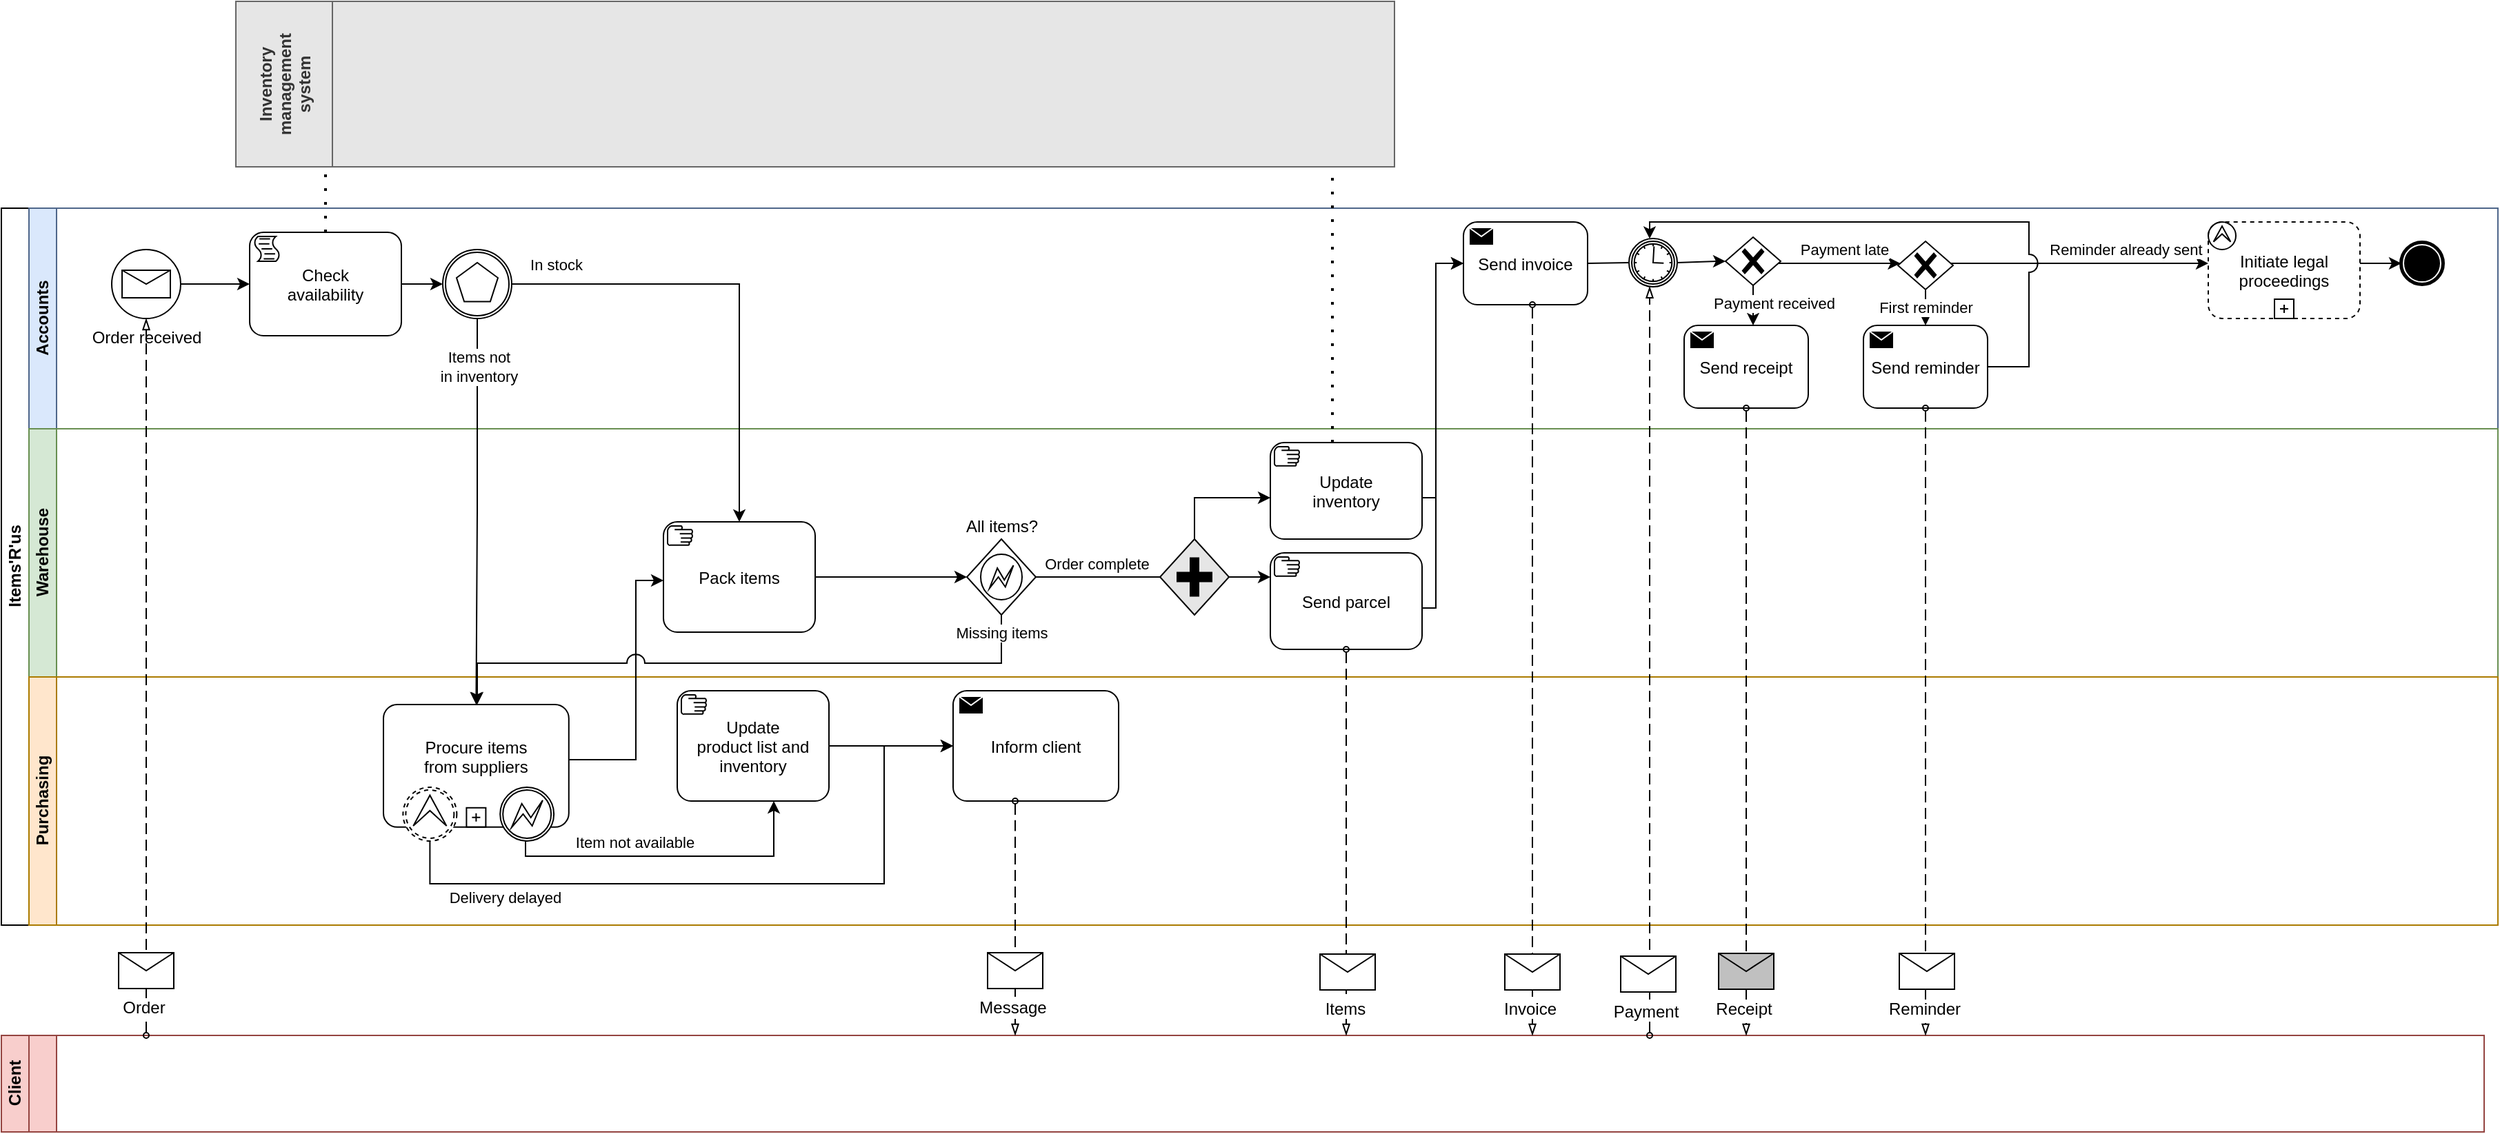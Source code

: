 <mxfile version="26.0.11" pages="3">
  <diagram id="C22Zyo9x9_IkmYV2H3KQ" name="Process order">
    <mxGraphModel dx="1484" dy="813" grid="1" gridSize="10" guides="1" tooltips="1" connect="1" arrows="1" fold="1" page="0" pageScale="1" pageWidth="827" pageHeight="1169" math="0" shadow="0">
      <root>
        <mxCell id="0" />
        <mxCell id="1" parent="0" />
        <mxCell id="gj7Lqz_uDxO7MRF6QAoS-5" value="Items&#39;R&#39;us" style="swimlane;html=1;childLayout=stackLayout;resizeParent=1;resizeParentMax=0;horizontal=0;startSize=20;horizontalStack=0;" parent="1" vertex="1">
          <mxGeometry x="-370" y="250" width="1810" height="520" as="geometry" />
        </mxCell>
        <mxCell id="gj7Lqz_uDxO7MRF6QAoS-6" value="Accounts" style="swimlane;html=1;startSize=20;horizontal=0;fillColor=#dae8fc;strokeColor=#4E668A;" parent="gj7Lqz_uDxO7MRF6QAoS-5" vertex="1">
          <mxGeometry x="20" width="1790" height="160" as="geometry" />
        </mxCell>
        <mxCell id="gj7Lqz_uDxO7MRF6QAoS-11" value="Order received" style="shape=mxgraph.bpmn.event;html=1;verticalLabelPosition=bottom;labelBackgroundColor=#ffffff;verticalAlign=top;align=center;perimeter=ellipsePerimeter;outlineConnect=0;aspect=fixed;outline=standard;symbol=message;" parent="gj7Lqz_uDxO7MRF6QAoS-6" vertex="1">
          <mxGeometry x="60" y="30" width="50" height="50" as="geometry" />
        </mxCell>
        <mxCell id="gj7Lqz_uDxO7MRF6QAoS-13" value="Check &#xa;availability" style="shape=mxgraph.bpmn.task;rectStyle=rounded;size=10;taskMarker=script;" parent="gj7Lqz_uDxO7MRF6QAoS-6" vertex="1">
          <mxGeometry x="160" y="17.5" width="110" height="75" as="geometry" />
        </mxCell>
        <mxCell id="gj7Lqz_uDxO7MRF6QAoS-14" value="" style="edgeStyle=orthogonalEdgeStyle;rounded=0;orthogonalLoop=1;jettySize=auto;html=1;" parent="gj7Lqz_uDxO7MRF6QAoS-6" source="gj7Lqz_uDxO7MRF6QAoS-11" target="gj7Lqz_uDxO7MRF6QAoS-13" edge="1">
          <mxGeometry relative="1" as="geometry" />
        </mxCell>
        <mxCell id="gj7Lqz_uDxO7MRF6QAoS-15" value="" style="shape=mxgraph.bpmn.event;html=1;verticalLabelPosition=bottom;labelBackgroundColor=#ffffff;verticalAlign=top;align=center;perimeter=ellipsePerimeter;outlineConnect=0;aspect=fixed;outline=boundInt;symbol=multiple;fontFamily=Helvetica;fontSize=12;fontColor=#000000;strokeColor=#000000;fillColor=#ffffff;" parent="gj7Lqz_uDxO7MRF6QAoS-6" vertex="1">
          <mxGeometry x="300" y="30" width="50" height="50" as="geometry" />
        </mxCell>
        <mxCell id="gj7Lqz_uDxO7MRF6QAoS-16" value="" style="edgeStyle=orthogonalEdgeStyle;rounded=0;orthogonalLoop=1;jettySize=auto;html=1;" parent="gj7Lqz_uDxO7MRF6QAoS-6" source="gj7Lqz_uDxO7MRF6QAoS-13" target="gj7Lqz_uDxO7MRF6QAoS-15" edge="1">
          <mxGeometry relative="1" as="geometry" />
        </mxCell>
        <mxCell id="G3vWXNh6A1pPj3LREwGl-1" value="Send invoice" style="shape=mxgraph.bpmn.task;rectStyle=rounded;size=10;taskMarker=send;labelBackgroundColor=#ffffff;" parent="gj7Lqz_uDxO7MRF6QAoS-6" vertex="1">
          <mxGeometry x="1040" y="10" width="90" height="60" as="geometry" />
        </mxCell>
        <mxCell id="DeSNE2LEJQVDBhBTEOND-9" value="" style="edgeStyle=orthogonalEdgeStyle;rounded=0;jumpStyle=arc;jumpSize=13;orthogonalLoop=1;jettySize=auto;html=1;startArrow=none;startFill=0;endArrow=classic;endFill=1;strokeColor=#000000;strokeWidth=1;" parent="gj7Lqz_uDxO7MRF6QAoS-6" source="DeSNE2LEJQVDBhBTEOND-26" target="DeSNE2LEJQVDBhBTEOND-10" edge="1">
          <mxGeometry relative="1" as="geometry">
            <mxPoint x="1170" y="50" as="targetPoint" />
          </mxGeometry>
        </mxCell>
        <mxCell id="DeSNE2LEJQVDBhBTEOND-10" value="" style="shape=mxgraph.bpmn.gateway2;html=1;verticalLabelPosition=bottom;labelBackgroundColor=#ffffff;verticalAlign=top;align=center;perimeter=rhombusPerimeter;outlineConnect=0;outline=none;symbol=none;gwType=exclusive;fontFamily=Helvetica;fontSize=12;fontColor=#000000;strokeColor=#000000;fillColor=#FFFFFF;" parent="gj7Lqz_uDxO7MRF6QAoS-6" vertex="1">
          <mxGeometry x="1230" y="21" width="40" height="35" as="geometry" />
        </mxCell>
        <mxCell id="DeSNE2LEJQVDBhBTEOND-13" value="Send receipt" style="shape=mxgraph.bpmn.task;rectStyle=rounded;size=10;taskMarker=send;labelBackgroundColor=none;fillColor=#FFFFFF;" parent="gj7Lqz_uDxO7MRF6QAoS-6" vertex="1">
          <mxGeometry x="1200" y="85" width="90" height="60" as="geometry" />
        </mxCell>
        <mxCell id="DeSNE2LEJQVDBhBTEOND-14" value="" style="edgeStyle=orthogonalEdgeStyle;rounded=0;jumpStyle=arc;jumpSize=13;orthogonalLoop=1;jettySize=auto;html=1;startArrow=none;startFill=0;endArrow=classic;endFill=1;strokeColor=#000000;strokeWidth=1;" parent="gj7Lqz_uDxO7MRF6QAoS-6" source="DeSNE2LEJQVDBhBTEOND-10" target="DeSNE2LEJQVDBhBTEOND-13" edge="1">
          <mxGeometry relative="1" as="geometry">
            <Array as="points">
              <mxPoint x="1245" y="105" />
            </Array>
          </mxGeometry>
        </mxCell>
        <mxCell id="DeSNE2LEJQVDBhBTEOND-18" value="Payment received" style="edgeLabel;html=1;align=center;verticalAlign=middle;resizable=0;points=[];" parent="DeSNE2LEJQVDBhBTEOND-14" vertex="1" connectable="0">
          <mxGeometry x="-0.674" relative="1" as="geometry">
            <mxPoint x="15" y="8" as="offset" />
          </mxGeometry>
        </mxCell>
        <mxCell id="DeSNE2LEJQVDBhBTEOND-16" value="" style="edgeStyle=orthogonalEdgeStyle;rounded=0;jumpStyle=arc;jumpSize=13;orthogonalLoop=1;jettySize=auto;html=1;startArrow=none;startFill=0;endArrow=classic;endFill=1;strokeColor=#000000;strokeWidth=1;" parent="gj7Lqz_uDxO7MRF6QAoS-6" source="DeSNE2LEJQVDBhBTEOND-10" target="DeSNE2LEJQVDBhBTEOND-29" edge="1">
          <mxGeometry relative="1" as="geometry">
            <mxPoint x="1450" y="50" as="targetPoint" />
            <Array as="points">
              <mxPoint x="1320" y="40" />
              <mxPoint x="1320" y="40" />
            </Array>
          </mxGeometry>
        </mxCell>
        <mxCell id="DeSNE2LEJQVDBhBTEOND-19" value="Payment late" style="edgeLabel;html=1;align=center;verticalAlign=middle;resizable=0;points=[];" parent="DeSNE2LEJQVDBhBTEOND-16" vertex="1" connectable="0">
          <mxGeometry x="-0.536" y="-2" relative="1" as="geometry">
            <mxPoint x="27" y="-12" as="offset" />
          </mxGeometry>
        </mxCell>
        <mxCell id="DeSNE2LEJQVDBhBTEOND-26" value="" style="shape=mxgraph.bpmn.event;html=1;verticalLabelPosition=bottom;labelBackgroundColor=#ffffff;verticalAlign=top;align=center;perimeter=ellipsePerimeter;outlineConnect=0;aspect=fixed;outline=boundInt;symbol=timer;fillColor=#FFFFFF;" parent="gj7Lqz_uDxO7MRF6QAoS-6" vertex="1">
          <mxGeometry x="1160" y="22" width="35" height="35" as="geometry" />
        </mxCell>
        <mxCell id="DeSNE2LEJQVDBhBTEOND-27" value="" style="edgeStyle=orthogonalEdgeStyle;rounded=0;jumpStyle=arc;jumpSize=13;orthogonalLoop=1;jettySize=auto;html=1;startArrow=none;startFill=0;endArrow=none;endFill=1;strokeColor=#000000;strokeWidth=1;" parent="gj7Lqz_uDxO7MRF6QAoS-6" source="G3vWXNh6A1pPj3LREwGl-1" target="DeSNE2LEJQVDBhBTEOND-26" edge="1">
          <mxGeometry relative="1" as="geometry">
            <mxPoint x="780" y="300" as="sourcePoint" />
            <mxPoint x="880" y="300" as="targetPoint" />
          </mxGeometry>
        </mxCell>
        <mxCell id="DeSNE2LEJQVDBhBTEOND-35" value="First reminder" style="edgeStyle=orthogonalEdgeStyle;rounded=0;jumpStyle=arc;jumpSize=13;orthogonalLoop=1;jettySize=auto;html=1;startArrow=none;startFill=0;endArrow=classic;endFill=1;strokeColor=#000000;strokeWidth=1;" parent="gj7Lqz_uDxO7MRF6QAoS-6" source="DeSNE2LEJQVDBhBTEOND-29" target="DeSNE2LEJQVDBhBTEOND-34" edge="1">
          <mxGeometry relative="1" as="geometry" />
        </mxCell>
        <mxCell id="DeSNE2LEJQVDBhBTEOND-38" style="edgeStyle=orthogonalEdgeStyle;rounded=0;jumpStyle=arc;jumpSize=13;orthogonalLoop=1;jettySize=auto;html=1;startArrow=none;startFill=0;endArrow=classic;endFill=1;strokeColor=#000000;strokeWidth=1;" parent="gj7Lqz_uDxO7MRF6QAoS-6" source="DeSNE2LEJQVDBhBTEOND-29" target="DeSNE2LEJQVDBhBTEOND-37" edge="1">
          <mxGeometry relative="1" as="geometry">
            <Array as="points">
              <mxPoint x="1430" y="40" />
              <mxPoint x="1430" y="40" />
            </Array>
          </mxGeometry>
        </mxCell>
        <mxCell id="EmSBrX0S-aGNU-jhx5ky-1" value="Reminder already sent" style="edgeLabel;html=1;align=center;verticalAlign=middle;resizable=0;points=[];" parent="DeSNE2LEJQVDBhBTEOND-38" vertex="1" connectable="0">
          <mxGeometry x="-0.625" y="1" relative="1" as="geometry">
            <mxPoint x="91" y="-9" as="offset" />
          </mxGeometry>
        </mxCell>
        <mxCell id="DeSNE2LEJQVDBhBTEOND-29" value="" style="shape=mxgraph.bpmn.gateway2;html=1;verticalLabelPosition=bottom;labelBackgroundColor=#ffffff;verticalAlign=top;align=center;perimeter=rhombusPerimeter;outlineConnect=0;outline=none;symbol=none;gwType=exclusive;fillColor=#FFFFFF;" parent="gj7Lqz_uDxO7MRF6QAoS-6" vertex="1">
          <mxGeometry x="1355" y="24" width="40" height="35" as="geometry" />
        </mxCell>
        <mxCell id="DeSNE2LEJQVDBhBTEOND-36" style="edgeStyle=orthogonalEdgeStyle;rounded=0;jumpStyle=arc;jumpSize=13;orthogonalLoop=1;jettySize=auto;html=1;startArrow=none;startFill=0;endArrow=classic;endFill=1;strokeColor=#000000;strokeWidth=1;" parent="gj7Lqz_uDxO7MRF6QAoS-6" source="DeSNE2LEJQVDBhBTEOND-34" target="DeSNE2LEJQVDBhBTEOND-26" edge="1">
          <mxGeometry relative="1" as="geometry">
            <Array as="points">
              <mxPoint x="1450" y="115" />
              <mxPoint x="1450" y="10" />
              <mxPoint x="1175" y="10" />
            </Array>
          </mxGeometry>
        </mxCell>
        <mxCell id="DeSNE2LEJQVDBhBTEOND-34" value="Send reminder" style="shape=mxgraph.bpmn.task;rectStyle=rounded;size=10;taskMarker=send;labelBackgroundColor=none;fillColor=#FFFFFF;" parent="gj7Lqz_uDxO7MRF6QAoS-6" vertex="1">
          <mxGeometry x="1330" y="85" width="90" height="60" as="geometry" />
        </mxCell>
        <mxCell id="DeSNE2LEJQVDBhBTEOND-37" value="Initiate legal &#xa;proceedings" style="shape=mxgraph.bpmn.task;rectStyle=rounded;size=10;taskMarker=abstract;bpmnShapeType=subprocess;isLoopSub=1;outline=eventInt;symbol=escalation;labelBackgroundColor=none;fillColor=#FFFFFF;" parent="gj7Lqz_uDxO7MRF6QAoS-6" vertex="1">
          <mxGeometry x="1580" y="10" width="110" height="70" as="geometry" />
        </mxCell>
        <mxCell id="DeSNE2LEJQVDBhBTEOND-39" value="" style="shape=mxgraph.bpmn.event;html=1;verticalLabelPosition=bottom;labelBackgroundColor=#ffffff;verticalAlign=top;align=center;perimeter=ellipsePerimeter;outlineConnect=0;aspect=fixed;outline=end;symbol=terminate;fillColor=#FFFFFF;" parent="gj7Lqz_uDxO7MRF6QAoS-6" vertex="1">
          <mxGeometry x="1720" y="25" width="30" height="30" as="geometry" />
        </mxCell>
        <mxCell id="DeSNE2LEJQVDBhBTEOND-40" value="" style="edgeStyle=orthogonalEdgeStyle;rounded=0;jumpStyle=arc;jumpSize=13;orthogonalLoop=1;jettySize=auto;html=1;startArrow=none;startFill=0;endArrow=classic;endFill=1;strokeColor=#000000;strokeWidth=1;" parent="gj7Lqz_uDxO7MRF6QAoS-6" source="DeSNE2LEJQVDBhBTEOND-37" target="DeSNE2LEJQVDBhBTEOND-39" edge="1">
          <mxGeometry relative="1" as="geometry">
            <Array as="points">
              <mxPoint x="1700" y="40" />
              <mxPoint x="1700" y="40" />
            </Array>
          </mxGeometry>
        </mxCell>
        <mxCell id="gj7Lqz_uDxO7MRF6QAoS-7" value="Warehouse" style="swimlane;html=1;startSize=20;horizontal=0;fillColor=#d5e8d4;strokeColor=#688F51;" parent="gj7Lqz_uDxO7MRF6QAoS-5" vertex="1">
          <mxGeometry x="20" y="160" width="1790" height="180" as="geometry" />
        </mxCell>
        <mxCell id="gj7Lqz_uDxO7MRF6QAoS-17" value="Pack items" style="shape=mxgraph.bpmn.task;rectStyle=rounded;size=10;taskMarker=manual;" parent="gj7Lqz_uDxO7MRF6QAoS-7" vertex="1">
          <mxGeometry x="460" y="67.5" width="110" height="80" as="geometry" />
        </mxCell>
        <mxCell id="gj7Lqz_uDxO7MRF6QAoS-19" value="All items?" style="shape=mxgraph.bpmn.gateway2;html=1;verticalLabelPosition=top;labelBackgroundColor=#ffffff;verticalAlign=bottom;align=center;perimeter=rhombusPerimeter;outlineConnect=0;outline=eventInt;symbol=error;labelPosition=center;" parent="gj7Lqz_uDxO7MRF6QAoS-7" vertex="1">
          <mxGeometry x="680" y="80" width="50" height="55" as="geometry" />
        </mxCell>
        <mxCell id="gj7Lqz_uDxO7MRF6QAoS-20" value="" style="edgeStyle=orthogonalEdgeStyle;rounded=0;orthogonalLoop=1;jettySize=auto;html=1;" parent="gj7Lqz_uDxO7MRF6QAoS-7" source="gj7Lqz_uDxO7MRF6QAoS-17" target="gj7Lqz_uDxO7MRF6QAoS-19" edge="1">
          <mxGeometry relative="1" as="geometry" />
        </mxCell>
        <mxCell id="gj7Lqz_uDxO7MRF6QAoS-21" value="Send parcel" style="shape=mxgraph.bpmn.task;rectStyle=rounded;size=10;taskMarker=manual;" parent="gj7Lqz_uDxO7MRF6QAoS-7" vertex="1">
          <mxGeometry x="900" y="90" width="110" height="70" as="geometry" />
        </mxCell>
        <mxCell id="gj7Lqz_uDxO7MRF6QAoS-22" value="" style="edgeStyle=orthogonalEdgeStyle;rounded=0;orthogonalLoop=1;jettySize=auto;html=1;startArrow=none;" parent="gj7Lqz_uDxO7MRF6QAoS-7" source="G3vWXNh6A1pPj3LREwGl-22" target="gj7Lqz_uDxO7MRF6QAoS-21" edge="1">
          <mxGeometry relative="1" as="geometry">
            <Array as="points">
              <mxPoint x="845" y="130" />
            </Array>
          </mxGeometry>
        </mxCell>
        <mxCell id="Llef_BaN1A0aLWC5Fdf0-8" value="Update &#xa;inventory" style="shape=mxgraph.bpmn.task;rectStyle=rounded;size=10;taskMarker=manual;labelBackgroundColor=#ffffff;" parent="gj7Lqz_uDxO7MRF6QAoS-7" vertex="1">
          <mxGeometry x="900" y="10" width="110" height="70" as="geometry" />
        </mxCell>
        <mxCell id="G3vWXNh6A1pPj3LREwGl-26" style="edgeStyle=orthogonalEdgeStyle;rounded=0;orthogonalLoop=1;jettySize=auto;html=1;startArrow=none;startFill=0;endArrow=classic;endFill=1;strokeColor=#000000;strokeWidth=1;" parent="gj7Lqz_uDxO7MRF6QAoS-7" source="G3vWXNh6A1pPj3LREwGl-22" target="Llef_BaN1A0aLWC5Fdf0-8" edge="1">
          <mxGeometry relative="1" as="geometry">
            <Array as="points">
              <mxPoint x="845" y="50" />
            </Array>
          </mxGeometry>
        </mxCell>
        <mxCell id="G3vWXNh6A1pPj3LREwGl-22" value="" style="shape=mxgraph.bpmn.gateway2;html=1;verticalLabelPosition=bottom;labelBackgroundColor=#ffffff;verticalAlign=top;align=center;perimeter=rhombusPerimeter;outlineConnect=0;outline=none;symbol=none;gwType=parallel;fillColor=#E6E6E6;" parent="gj7Lqz_uDxO7MRF6QAoS-7" vertex="1">
          <mxGeometry x="820" y="80" width="50" height="55" as="geometry" />
        </mxCell>
        <mxCell id="G3vWXNh6A1pPj3LREwGl-23" value="" style="edgeStyle=orthogonalEdgeStyle;rounded=0;orthogonalLoop=1;jettySize=auto;html=1;endArrow=none;" parent="gj7Lqz_uDxO7MRF6QAoS-7" source="gj7Lqz_uDxO7MRF6QAoS-19" target="G3vWXNh6A1pPj3LREwGl-22" edge="1">
          <mxGeometry relative="1" as="geometry">
            <mxPoint x="400" y="430" as="sourcePoint" />
            <mxPoint x="570" y="430" as="targetPoint" />
          </mxGeometry>
        </mxCell>
        <mxCell id="G3vWXNh6A1pPj3LREwGl-24" value="Order complete" style="edgeLabel;html=1;align=center;verticalAlign=middle;resizable=0;points=[];" parent="G3vWXNh6A1pPj3LREwGl-23" vertex="1" connectable="0">
          <mxGeometry x="-0.36" y="-2" relative="1" as="geometry">
            <mxPoint x="15" y="-12" as="offset" />
          </mxGeometry>
        </mxCell>
        <mxCell id="gj7Lqz_uDxO7MRF6QAoS-8" value="Purchasing" style="swimlane;html=1;startSize=20;horizontal=0;fillColor=#ffe6cc;strokeColor=#AB7B00;" parent="gj7Lqz_uDxO7MRF6QAoS-5" vertex="1">
          <mxGeometry x="20" y="340" width="1790" height="180" as="geometry" />
        </mxCell>
        <UserObject label="" link="data:page/id,HCq9DOm8jIu3lRLJQ98l" id="gj7Lqz_uDxO7MRF6QAoS-30">
          <mxCell style="group" parent="gj7Lqz_uDxO7MRF6QAoS-8" vertex="1" connectable="0">
            <mxGeometry x="257" y="20" width="140" height="100" as="geometry" />
          </mxCell>
        </UserObject>
        <mxCell id="gj7Lqz_uDxO7MRF6QAoS-27" value="Procure items&#xa;from suppliers&#xa;" style="shape=mxgraph.bpmn.task;rectStyle=rounded;size=10;taskMarker=abstract;isLoopSub=1;" parent="gj7Lqz_uDxO7MRF6QAoS-30" vertex="1">
          <mxGeometry width="134.4" height="88.889" as="geometry" />
        </mxCell>
        <mxCell id="gj7Lqz_uDxO7MRF6QAoS-29" value="" style="shape=mxgraph.bpmn.event;html=1;verticalLabelPosition=bottom;labelBackgroundColor=#ffffff;verticalAlign=top;align=center;perimeter=ellipsePerimeter;outlineConnect=0;aspect=fixed;outline=boundInt;symbol=error;" parent="gj7Lqz_uDxO7MRF6QAoS-30" vertex="1">
          <mxGeometry x="84.6" y="60" width="38.97" height="38.97" as="geometry" />
        </mxCell>
        <mxCell id="gj7Lqz_uDxO7MRF6QAoS-28" value="" style="shape=mxgraph.bpmn.event;html=1;verticalLabelPosition=bottom;labelBackgroundColor=#ffffff;verticalAlign=top;align=center;perimeter=ellipsePerimeter;outlineConnect=0;aspect=fixed;outline=boundNonint;symbol=escalation;" parent="gj7Lqz_uDxO7MRF6QAoS-30" vertex="1">
          <mxGeometry x="14.2" y="60" width="38.97" height="38.97" as="geometry" />
        </mxCell>
        <mxCell id="gj7Lqz_uDxO7MRF6QAoS-31" value="Inform client" style="shape=mxgraph.bpmn.task;rectStyle=rounded;size=10;taskMarker=send;" parent="gj7Lqz_uDxO7MRF6QAoS-8" vertex="1">
          <mxGeometry x="670" y="10" width="120" height="80" as="geometry" />
        </mxCell>
        <mxCell id="gj7Lqz_uDxO7MRF6QAoS-32" style="edgeStyle=orthogonalEdgeStyle;rounded=0;orthogonalLoop=1;jettySize=auto;html=1;" parent="gj7Lqz_uDxO7MRF6QAoS-8" source="gj7Lqz_uDxO7MRF6QAoS-28" target="gj7Lqz_uDxO7MRF6QAoS-31" edge="1">
          <mxGeometry relative="1" as="geometry">
            <Array as="points">
              <mxPoint x="290" y="150" />
              <mxPoint x="620" y="150" />
              <mxPoint x="620" y="50" />
            </Array>
          </mxGeometry>
        </mxCell>
        <mxCell id="gj7Lqz_uDxO7MRF6QAoS-33" value="Delivery delayed" style="edgeLabel;html=1;align=center;verticalAlign=middle;resizable=0;points=[];" parent="gj7Lqz_uDxO7MRF6QAoS-32" vertex="1" connectable="0">
          <mxGeometry x="-0.526" relative="1" as="geometry">
            <mxPoint x="-36" y="10" as="offset" />
          </mxGeometry>
        </mxCell>
        <mxCell id="gj7Lqz_uDxO7MRF6QAoS-37" style="edgeStyle=orthogonalEdgeStyle;rounded=0;orthogonalLoop=1;jettySize=auto;html=1;" parent="gj7Lqz_uDxO7MRF6QAoS-8" source="gj7Lqz_uDxO7MRF6QAoS-35" target="gj7Lqz_uDxO7MRF6QAoS-31" edge="1">
          <mxGeometry relative="1" as="geometry" />
        </mxCell>
        <mxCell id="gj7Lqz_uDxO7MRF6QAoS-35" value="Update &#xa;product list and&#xa; inventory" style="shape=mxgraph.bpmn.task;rectStyle=rounded;size=10;taskMarker=manual;" parent="gj7Lqz_uDxO7MRF6QAoS-8" vertex="1">
          <mxGeometry x="470" y="10" width="110" height="80" as="geometry" />
        </mxCell>
        <mxCell id="gj7Lqz_uDxO7MRF6QAoS-36" value="" style="edgeStyle=orthogonalEdgeStyle;rounded=0;orthogonalLoop=1;jettySize=auto;html=1;" parent="gj7Lqz_uDxO7MRF6QAoS-8" source="gj7Lqz_uDxO7MRF6QAoS-29" target="gj7Lqz_uDxO7MRF6QAoS-35" edge="1">
          <mxGeometry relative="1" as="geometry">
            <Array as="points">
              <mxPoint x="360" y="130" />
              <mxPoint x="540" y="130" />
            </Array>
          </mxGeometry>
        </mxCell>
        <mxCell id="gj7Lqz_uDxO7MRF6QAoS-38" value="Item not available" style="edgeLabel;html=1;align=center;verticalAlign=middle;resizable=0;points=[];" parent="gj7Lqz_uDxO7MRF6QAoS-36" vertex="1" connectable="0">
          <mxGeometry x="-0.637" relative="1" as="geometry">
            <mxPoint x="48" y="-10" as="offset" />
          </mxGeometry>
        </mxCell>
        <mxCell id="gj7Lqz_uDxO7MRF6QAoS-18" value="" style="edgeStyle=orthogonalEdgeStyle;rounded=0;orthogonalLoop=1;jettySize=auto;html=1;" parent="gj7Lqz_uDxO7MRF6QAoS-5" source="gj7Lqz_uDxO7MRF6QAoS-15" target="gj7Lqz_uDxO7MRF6QAoS-17" edge="1">
          <mxGeometry relative="1" as="geometry" />
        </mxCell>
        <mxCell id="gj7Lqz_uDxO7MRF6QAoS-24" value="In stock" style="edgeLabel;html=1;align=center;verticalAlign=middle;resizable=0;points=[];" parent="gj7Lqz_uDxO7MRF6QAoS-18" vertex="1" connectable="0">
          <mxGeometry x="-0.139" y="1" relative="1" as="geometry">
            <mxPoint x="-114" y="-13" as="offset" />
          </mxGeometry>
        </mxCell>
        <mxCell id="gj7Lqz_uDxO7MRF6QAoS-26" style="edgeStyle=orthogonalEdgeStyle;rounded=0;orthogonalLoop=1;jettySize=auto;html=1;" parent="gj7Lqz_uDxO7MRF6QAoS-5" source="gj7Lqz_uDxO7MRF6QAoS-15" target="gj7Lqz_uDxO7MRF6QAoS-27" edge="1">
          <mxGeometry relative="1" as="geometry">
            <mxPoint x="360" y="280" as="targetPoint" />
          </mxGeometry>
        </mxCell>
        <mxCell id="DeSNE2LEJQVDBhBTEOND-1" value="Items not &lt;br&gt;in inventory" style="edgeLabel;html=1;align=center;verticalAlign=middle;resizable=0;points=[];" parent="gj7Lqz_uDxO7MRF6QAoS-26" vertex="1" connectable="0">
          <mxGeometry x="-0.752" y="1" relative="1" as="geometry">
            <mxPoint as="offset" />
          </mxGeometry>
        </mxCell>
        <mxCell id="gj7Lqz_uDxO7MRF6QAoS-34" style="edgeStyle=orthogonalEdgeStyle;rounded=0;orthogonalLoop=1;jettySize=auto;html=1;" parent="gj7Lqz_uDxO7MRF6QAoS-5" source="gj7Lqz_uDxO7MRF6QAoS-27" target="gj7Lqz_uDxO7MRF6QAoS-17" edge="1">
          <mxGeometry relative="1" as="geometry">
            <Array as="points">
              <mxPoint x="460" y="400" />
              <mxPoint x="460" y="270" />
            </Array>
          </mxGeometry>
        </mxCell>
        <mxCell id="Llef_BaN1A0aLWC5Fdf0-6" style="edgeStyle=orthogonalEdgeStyle;rounded=0;orthogonalLoop=1;jettySize=auto;html=1;jumpStyle=arc;jumpSize=13;" parent="gj7Lqz_uDxO7MRF6QAoS-5" source="gj7Lqz_uDxO7MRF6QAoS-19" target="gj7Lqz_uDxO7MRF6QAoS-27" edge="1">
          <mxGeometry relative="1" as="geometry">
            <Array as="points">
              <mxPoint x="725" y="330" />
              <mxPoint x="345" y="330" />
            </Array>
          </mxGeometry>
        </mxCell>
        <mxCell id="Llef_BaN1A0aLWC5Fdf0-7" value="Missing items" style="edgeLabel;html=1;align=center;verticalAlign=middle;resizable=0;points=[];" parent="Llef_BaN1A0aLWC5Fdf0-6" vertex="1" connectable="0">
          <mxGeometry x="-0.939" relative="1" as="geometry">
            <mxPoint y="-1" as="offset" />
          </mxGeometry>
        </mxCell>
        <mxCell id="G3vWXNh6A1pPj3LREwGl-27" style="edgeStyle=orthogonalEdgeStyle;rounded=0;orthogonalLoop=1;jettySize=auto;html=1;startArrow=none;startFill=0;endArrow=classic;endFill=1;strokeColor=#000000;strokeWidth=1;" parent="gj7Lqz_uDxO7MRF6QAoS-5" source="gj7Lqz_uDxO7MRF6QAoS-21" target="G3vWXNh6A1pPj3LREwGl-1" edge="1">
          <mxGeometry relative="1" as="geometry">
            <Array as="points">
              <mxPoint x="1040" y="290" />
              <mxPoint x="1040" y="40" />
            </Array>
          </mxGeometry>
        </mxCell>
        <mxCell id="DeSNE2LEJQVDBhBTEOND-7" style="edgeStyle=orthogonalEdgeStyle;rounded=0;orthogonalLoop=1;jettySize=auto;html=1;startArrow=none;startFill=0;endArrow=classic;endFill=1;strokeColor=#000000;strokeWidth=1;" parent="gj7Lqz_uDxO7MRF6QAoS-5" source="Llef_BaN1A0aLWC5Fdf0-8" target="G3vWXNh6A1pPj3LREwGl-1" edge="1">
          <mxGeometry relative="1" as="geometry">
            <Array as="points">
              <mxPoint x="1040" y="210" />
              <mxPoint x="1040" y="40" />
            </Array>
          </mxGeometry>
        </mxCell>
        <mxCell id="Llef_BaN1A0aLWC5Fdf0-2" value="Client" style="swimlane;html=1;childLayout=stackLayout;resizeParent=1;resizeParentMax=0;horizontal=0;startSize=20;horizontalStack=0;labelBackgroundColor=none;fillColor=#f8cecc;strokeColor=#944440;swimlaneFillColor=none;" parent="1" vertex="1">
          <mxGeometry x="-370" y="850" width="1800" height="70" as="geometry" />
        </mxCell>
        <mxCell id="Llef_BaN1A0aLWC5Fdf0-3" value="" style="swimlane;html=1;startSize=20;horizontal=0;fillColor=#f8cecc;strokeColor=#944440;" parent="Llef_BaN1A0aLWC5Fdf0-2" vertex="1">
          <mxGeometry x="20" width="1780" height="70" as="geometry" />
        </mxCell>
        <mxCell id="G3vWXNh6A1pPj3LREwGl-5" value="" style="endArrow=blockThin;html=1;labelPosition=left;verticalLabelPosition=middle;align=right;verticalAlign=middle;dashed=1;endFill=0;startArrow=oval;startFill=0;endSize=6;startSize=4;dashPattern=8 4;rounded=1;edgeStyle=orthogonalEdgeStyle;strokeWidth=1;" parent="1" source="Llef_BaN1A0aLWC5Fdf0-2" target="gj7Lqz_uDxO7MRF6QAoS-11" edge="1">
          <mxGeometry relative="1" as="geometry">
            <mxPoint x="-265" y="690" as="sourcePoint" />
            <mxPoint x="180" y="520" as="targetPoint" />
            <Array as="points">
              <mxPoint x="-265" y="630" />
              <mxPoint x="-265" y="630" />
            </Array>
          </mxGeometry>
        </mxCell>
        <mxCell id="G3vWXNh6A1pPj3LREwGl-6" value="Order" style="shape=message;html=1;outlineConnect=0;labelPosition=center;verticalLabelPosition=bottom;align=center;verticalAlign=top;spacingRight=5;labelBackgroundColor=#ffffff;" parent="G3vWXNh6A1pPj3LREwGl-5" vertex="1">
          <mxGeometry width="40" height="26" relative="1" as="geometry">
            <mxPoint x="-20" y="200" as="offset" />
          </mxGeometry>
        </mxCell>
        <mxCell id="G3vWXNh6A1pPj3LREwGl-12" value="" style="endArrow=blockThin;html=1;labelPosition=left;verticalLabelPosition=middle;align=right;verticalAlign=middle;dashed=1;dashPattern=8 4;endFill=0;startArrow=oval;startFill=0;endSize=6;startSize=4;rounded=1;edgeStyle=orthogonalEdgeStyle;strokeWidth=1;" parent="1" source="gj7Lqz_uDxO7MRF6QAoS-21" target="Llef_BaN1A0aLWC5Fdf0-2" edge="1">
          <mxGeometry relative="1" as="geometry">
            <mxPoint x="450" y="520" as="sourcePoint" />
            <mxPoint x="515" y="690" as="targetPoint" />
            <Array as="points">
              <mxPoint x="610" y="530" />
              <mxPoint x="610" y="530" />
            </Array>
          </mxGeometry>
        </mxCell>
        <mxCell id="G3vWXNh6A1pPj3LREwGl-13" value="Items" style="shape=message;html=1;outlineConnect=0;labelPosition=center;verticalLabelPosition=bottom;align=center;verticalAlign=top;spacingRight=5;labelBackgroundColor=#ffffff;" parent="G3vWXNh6A1pPj3LREwGl-12" vertex="1">
          <mxGeometry width="40" height="26" relative="1" as="geometry">
            <mxPoint x="-19" y="81" as="offset" />
          </mxGeometry>
        </mxCell>
        <mxCell id="G3vWXNh6A1pPj3LREwGl-14" value="" style="endArrow=blockThin;html=1;labelPosition=left;verticalLabelPosition=middle;align=right;verticalAlign=middle;dashed=1;dashPattern=8 4;endFill=0;startArrow=oval;startFill=0;endSize=6;startSize=4;rounded=1;edgeStyle=orthogonalEdgeStyle;strokeWidth=1;" parent="1" source="G3vWXNh6A1pPj3LREwGl-1" target="Llef_BaN1A0aLWC5Fdf0-2" edge="1">
          <mxGeometry relative="1" as="geometry">
            <mxPoint x="790" y="328" as="sourcePoint" />
            <mxPoint x="790" y="690" as="targetPoint" />
            <Array as="points">
              <mxPoint x="740" y="580" />
              <mxPoint x="740" y="580" />
            </Array>
          </mxGeometry>
        </mxCell>
        <mxCell id="G3vWXNh6A1pPj3LREwGl-15" value="Invoice" style="shape=message;html=1;outlineConnect=0;labelPosition=center;verticalLabelPosition=bottom;align=center;verticalAlign=top;spacingRight=5;labelBackgroundColor=#ffffff;" parent="G3vWXNh6A1pPj3LREwGl-14" vertex="1">
          <mxGeometry width="40" height="26" relative="1" as="geometry">
            <mxPoint x="-20" y="206" as="offset" />
          </mxGeometry>
        </mxCell>
        <mxCell id="G3vWXNh6A1pPj3LREwGl-16" value="Inventory &#xa;management &#xa;system" style="swimlane;startSize=70;horizontal=0;labelBackgroundColor=none;strokeColor=#666666;fontColor=#333333;swimlaneFillColor=#E6E6E6;fillColor=#E6E6E6;" parent="1" vertex="1">
          <mxGeometry x="-200" y="100" width="840" height="120" as="geometry" />
        </mxCell>
        <mxCell id="G3vWXNh6A1pPj3LREwGl-19" value="" style="edgeStyle=elbowEdgeStyle;fontSize=12;html=1;endFill=0;startFill=0;endSize=6;startSize=6;dashed=1;dashPattern=1 4;endArrow=none;startArrow=none;strokeWidth=2;" parent="1" source="gj7Lqz_uDxO7MRF6QAoS-13" target="G3vWXNh6A1pPj3LREwGl-16" edge="1">
          <mxGeometry width="160" relative="1" as="geometry">
            <mxPoint x="90" y="520" as="sourcePoint" />
            <mxPoint x="250" y="520" as="targetPoint" />
          </mxGeometry>
        </mxCell>
        <mxCell id="G3vWXNh6A1pPj3LREwGl-20" value="" style="edgeStyle=elbowEdgeStyle;fontSize=12;html=1;endFill=0;startFill=0;endSize=6;startSize=6;dashed=1;dashPattern=1 4;endArrow=none;startArrow=none;strokeWidth=2;" parent="1" source="Llef_BaN1A0aLWC5Fdf0-8" target="G3vWXNh6A1pPj3LREwGl-16" edge="1">
          <mxGeometry width="160" relative="1" as="geometry">
            <mxPoint x="90" y="520" as="sourcePoint" />
            <mxPoint x="250" y="520" as="targetPoint" />
          </mxGeometry>
        </mxCell>
        <mxCell id="G3vWXNh6A1pPj3LREwGl-7" value="" style="endArrow=blockThin;html=1;labelPosition=left;verticalLabelPosition=middle;align=right;verticalAlign=middle;dashed=1;endFill=0;startArrow=oval;startFill=0;endSize=6;startSize=4;dashPattern=8 4;rounded=1;edgeStyle=orthogonalEdgeStyle;strokeWidth=1;" parent="1" source="gj7Lqz_uDxO7MRF6QAoS-31" target="Llef_BaN1A0aLWC5Fdf0-2" edge="1">
          <mxGeometry relative="1" as="geometry">
            <mxPoint x="400.0" y="630" as="sourcePoint" />
            <mxPoint x="400" y="750" as="targetPoint" />
            <Array as="points">
              <mxPoint x="365" y="700" />
              <mxPoint x="365" y="700" />
            </Array>
          </mxGeometry>
        </mxCell>
        <mxCell id="G3vWXNh6A1pPj3LREwGl-8" value="Message" style="shape=message;html=1;outlineConnect=0;labelPosition=center;verticalLabelPosition=bottom;align=center;verticalAlign=top;spacingRight=5;labelBackgroundColor=#ffffff;" parent="G3vWXNh6A1pPj3LREwGl-7" vertex="1">
          <mxGeometry width="40" height="26" relative="1" as="geometry">
            <mxPoint x="-20" y="25" as="offset" />
          </mxGeometry>
        </mxCell>
        <mxCell id="DeSNE2LEJQVDBhBTEOND-11" value="" style="endArrow=blockThin;html=1;labelPosition=left;verticalLabelPosition=middle;align=right;verticalAlign=middle;dashed=1;dashPattern=8 4;endFill=0;startArrow=oval;startFill=0;endSize=6;startSize=4;strokeColor=#000000;strokeWidth=1;edgeStyle=orthogonalEdgeStyle;" parent="1" source="Llef_BaN1A0aLWC5Fdf0-2" target="DeSNE2LEJQVDBhBTEOND-26" edge="1">
          <mxGeometry relative="1" as="geometry">
            <mxPoint x="40" y="840" as="sourcePoint" />
            <mxPoint x="690" y="520" as="targetPoint" />
            <Array as="points">
              <mxPoint x="825" y="550" />
              <mxPoint x="825" y="550" />
            </Array>
          </mxGeometry>
        </mxCell>
        <mxCell id="DeSNE2LEJQVDBhBTEOND-12" value="Payment" style="shape=message;html=1;outlineConnect=0;labelPosition=center;verticalLabelPosition=bottom;align=center;verticalAlign=top;spacingRight=5;labelBackgroundColor=#ffffff;" parent="DeSNE2LEJQVDBhBTEOND-11" vertex="1">
          <mxGeometry width="40" height="26" relative="1" as="geometry">
            <mxPoint x="-21" y="214" as="offset" />
          </mxGeometry>
        </mxCell>
        <mxCell id="DeSNE2LEJQVDBhBTEOND-20" value="" style="endArrow=blockThin;html=1;labelPosition=left;verticalLabelPosition=middle;align=right;verticalAlign=middle;dashed=1;dashPattern=8 4;endFill=0;startArrow=oval;startFill=0;endSize=6;startSize=4;strokeColor=#000000;strokeWidth=1;edgeStyle=orthogonalEdgeStyle;" parent="1" source="DeSNE2LEJQVDBhBTEOND-13" target="Llef_BaN1A0aLWC5Fdf0-2" edge="1">
          <mxGeometry relative="1" as="geometry">
            <mxPoint x="840" y="520" as="sourcePoint" />
            <mxPoint x="330" y="850" as="targetPoint" />
            <Array as="points">
              <mxPoint x="895" y="610" />
              <mxPoint x="895" y="610" />
            </Array>
          </mxGeometry>
        </mxCell>
        <mxCell id="DeSNE2LEJQVDBhBTEOND-21" value="Receipt" style="shape=message;html=1;outlineConnect=0;labelPosition=center;verticalLabelPosition=bottom;align=center;verticalAlign=top;spacingRight=5;labelBackgroundColor=#ffffff;fillColor=#C0C0C0;" parent="DeSNE2LEJQVDBhBTEOND-20" vertex="1">
          <mxGeometry width="40" height="26" relative="1" as="geometry">
            <mxPoint x="-20" y="168" as="offset" />
          </mxGeometry>
        </mxCell>
        <mxCell id="DeSNE2LEJQVDBhBTEOND-24" value="" style="endArrow=blockThin;html=1;labelPosition=left;verticalLabelPosition=middle;align=right;verticalAlign=middle;dashed=1;dashPattern=8 4;endFill=0;startArrow=oval;startFill=0;endSize=6;startSize=4;strokeColor=#000000;strokeWidth=1;edgeStyle=orthogonalEdgeStyle;" parent="1" source="DeSNE2LEJQVDBhBTEOND-34" target="Llef_BaN1A0aLWC5Fdf0-2" edge="1">
          <mxGeometry relative="1" as="geometry">
            <mxPoint x="1135" y="320" as="sourcePoint" />
            <mxPoint x="890" y="520" as="targetPoint" />
            <Array as="points">
              <mxPoint x="1025" y="400" />
              <mxPoint x="1025" y="400" />
            </Array>
          </mxGeometry>
        </mxCell>
        <mxCell id="DeSNE2LEJQVDBhBTEOND-25" value="Reminder" style="shape=message;html=1;outlineConnect=0;labelPosition=center;verticalLabelPosition=bottom;align=center;verticalAlign=top;spacingRight=5;labelBackgroundColor=#ffffff;" parent="DeSNE2LEJQVDBhBTEOND-24" vertex="1">
          <mxGeometry width="40" height="26" relative="1" as="geometry">
            <mxPoint x="-19" y="168" as="offset" />
          </mxGeometry>
        </mxCell>
      </root>
    </mxGraphModel>
  </diagram>
  <diagram id="HCq9DOm8jIu3lRLJQ98l" name="Purchase stock">
    <mxGraphModel dx="2230" dy="1533" grid="1" gridSize="10" guides="1" tooltips="1" connect="1" arrows="1" fold="1" page="0" pageScale="1" pageWidth="827" pageHeight="1169" math="0" shadow="0">
      <root>
        <mxCell id="VR5IMITfkwXBvMDUpB2b-0" />
        <mxCell id="VR5IMITfkwXBvMDUpB2b-1" parent="VR5IMITfkwXBvMDUpB2b-0" />
        <mxCell id="OpYRb17qw4wrMRBJx0gq-3" style="edgeStyle=orthogonalEdgeStyle;rounded=0;orthogonalLoop=1;jettySize=auto;html=1;" edge="1" parent="VR5IMITfkwXBvMDUpB2b-1" source="EpqYW-o16c6DaKRRVxr--0" target="EpqYW-o16c6DaKRRVxr--2">
          <mxGeometry relative="1" as="geometry">
            <Array as="points">
              <mxPoint x="-20" y="-60" />
              <mxPoint x="-20" y="-10" />
            </Array>
          </mxGeometry>
        </mxCell>
        <mxCell id="EpqYW-o16c6DaKRRVxr--0" value="&lt;div&gt;Items in stock &lt;br&gt;&lt;/div&gt;&lt;div&gt;below minimum number&lt;/div&gt;" style="shape=mxgraph.bpmn.event;html=1;verticalLabelPosition=bottom;labelBackgroundColor=#ffffff;verticalAlign=top;align=center;perimeter=ellipsePerimeter;outlineConnect=0;aspect=fixed;outline=standard;symbol=conditional;" vertex="1" parent="VR5IMITfkwXBvMDUpB2b-1">
          <mxGeometry x="-120" y="-80" width="40" height="40" as="geometry" />
        </mxCell>
        <mxCell id="OpYRb17qw4wrMRBJx0gq-2" style="edgeStyle=orthogonalEdgeStyle;rounded=0;orthogonalLoop=1;jettySize=auto;html=1;" edge="1" parent="VR5IMITfkwXBvMDUpB2b-1" source="EpqYW-o16c6DaKRRVxr--1" target="EpqYW-o16c6DaKRRVxr--2">
          <mxGeometry relative="1" as="geometry">
            <Array as="points">
              <mxPoint x="-20" y="60" />
              <mxPoint x="-20" y="20" />
            </Array>
          </mxGeometry>
        </mxCell>
        <UserObject label="" link="data:page/id,C22Zyo9x9_IkmYV2H3KQ" id="EpqYW-o16c6DaKRRVxr--1">
          <mxCell style="shape=mxgraph.bpmn.event;html=1;verticalLabelPosition=bottom;labelBackgroundColor=#ffffff;verticalAlign=top;align=center;perimeter=ellipsePerimeter;outlineConnect=0;aspect=fixed;outline=standard;symbol=general;" vertex="1" parent="VR5IMITfkwXBvMDUpB2b-1">
            <mxGeometry x="-120" y="40" width="40" height="40" as="geometry" />
          </mxCell>
        </UserObject>
        <mxCell id="EpqYW-o16c6DaKRRVxr--2" value="Check if available &#xa;from suppliers&#xa;" style="shape=mxgraph.bpmn.task;rectStyle=rounded;size=10;taskMarker=abstract;isLoopStandard=1;fontFamily=Helvetica;fontSize=12;fontColor=#000000;align=center;strokeColor=#000000;fillColor=#ffffff;" vertex="1" parent="VR5IMITfkwXBvMDUpB2b-1">
          <mxGeometry x="40" y="-40" width="120" height="80" as="geometry" />
        </mxCell>
        <mxCell id="EpqYW-o16c6DaKRRVxr--3" value="Available?" style="shape=mxgraph.bpmn.gateway2;html=1;verticalLabelPosition=bottom;labelBackgroundColor=#ffffff;verticalAlign=top;align=center;perimeter=rhombusPerimeter;outlineConnect=0;outline=none;symbol=none;gwType=exclusive;labelBorderColor=none;" vertex="1" parent="VR5IMITfkwXBvMDUpB2b-1">
          <mxGeometry x="220" y="-20" width="40" height="40" as="geometry" />
        </mxCell>
        <mxCell id="EpqYW-o16c6DaKRRVxr--4" value="" style="edgeStyle=orthogonalEdgeStyle;rounded=0;orthogonalLoop=1;jettySize=auto;html=1;" edge="1" parent="VR5IMITfkwXBvMDUpB2b-1" source="EpqYW-o16c6DaKRRVxr--2" target="EpqYW-o16c6DaKRRVxr--3">
          <mxGeometry relative="1" as="geometry" />
        </mxCell>
        <mxCell id="EpqYW-o16c6DaKRRVxr--5" value="Order from supplier" style="shape=mxgraph.bpmn.task;rectStyle=rounded;size=10;taskMarker=abstract;isLoopSub=1;fontFamily=Helvetica;fontSize=12;fontColor=#000000;align=center;strokeColor=#000000;fillColor=#ffffff;" vertex="1" parent="VR5IMITfkwXBvMDUpB2b-1">
          <mxGeometry x="360" y="-120" width="120" height="80" as="geometry" />
        </mxCell>
        <mxCell id="EpqYW-o16c6DaKRRVxr--6" value="" style="edgeStyle=orthogonalEdgeStyle;rounded=0;orthogonalLoop=1;jettySize=auto;html=1;" edge="1" parent="VR5IMITfkwXBvMDUpB2b-1" source="EpqYW-o16c6DaKRRVxr--3" target="EpqYW-o16c6DaKRRVxr--5">
          <mxGeometry relative="1" as="geometry">
            <Array as="points">
              <mxPoint x="240" y="-80" />
            </Array>
          </mxGeometry>
        </mxCell>
        <mxCell id="OpYRb17qw4wrMRBJx0gq-4" value="In stock" style="edgeLabel;html=1;align=center;verticalAlign=middle;resizable=0;points=[];" vertex="1" connectable="0" parent="EpqYW-o16c6DaKRRVxr--6">
          <mxGeometry x="-0.4" y="-2" relative="1" as="geometry">
            <mxPoint x="-2" y="34" as="offset" />
          </mxGeometry>
        </mxCell>
        <mxCell id="Mlp8mXJWqpWX_r7N0x4a-2" style="edgeStyle=orthogonalEdgeStyle;rounded=0;orthogonalLoop=1;jettySize=auto;html=1;" edge="1" parent="VR5IMITfkwXBvMDUpB2b-1" source="Mlp8mXJWqpWX_r7N0x4a-0" target="EpqYW-o16c6DaKRRVxr--5">
          <mxGeometry relative="1" as="geometry">
            <Array as="points">
              <mxPoint x="420" />
            </Array>
          </mxGeometry>
        </mxCell>
        <mxCell id="Mlp8mXJWqpWX_r7N0x4a-0" value="Delivery delayed" style="shape=mxgraph.bpmn.event;html=1;verticalLabelPosition=bottom;labelBackgroundColor=#ffffff;verticalAlign=top;align=center;perimeter=ellipsePerimeter;outlineConnect=0;aspect=fixed;outline=throwing;symbol=escalation;" vertex="1" parent="VR5IMITfkwXBvMDUpB2b-1">
          <mxGeometry x="350" y="-20" width="40" height="40" as="geometry" />
        </mxCell>
        <mxCell id="Mlp8mXJWqpWX_r7N0x4a-1" value="3+ days" style="edgeStyle=orthogonalEdgeStyle;rounded=0;orthogonalLoop=1;jettySize=auto;html=1;" edge="1" parent="VR5IMITfkwXBvMDUpB2b-1" source="EpqYW-o16c6DaKRRVxr--3" target="Mlp8mXJWqpWX_r7N0x4a-0">
          <mxGeometry x="0.111" y="10" relative="1" as="geometry">
            <mxPoint as="offset" />
          </mxGeometry>
        </mxCell>
        <mxCell id="OpYRb17qw4wrMRBJx0gq-1" style="edgeStyle=orthogonalEdgeStyle;rounded=0;orthogonalLoop=1;jettySize=auto;html=1;startArrow=none;" edge="1" parent="VR5IMITfkwXBvMDUpB2b-1" source="Zl_YAaJtnaELgSoCP4CO-0" target="OpYRb17qw4wrMRBJx0gq-0">
          <mxGeometry relative="1" as="geometry" />
        </mxCell>
        <mxCell id="Mlp8mXJWqpWX_r7N0x4a-3" value="Items received" style="shape=mxgraph.bpmn.event;html=1;verticalLabelPosition=bottom;labelBackgroundColor=#ffffff;verticalAlign=top;align=center;perimeter=ellipsePerimeter;outlineConnect=0;aspect=fixed;outline=boundInt;symbol=message;" vertex="1" parent="VR5IMITfkwXBvMDUpB2b-1">
          <mxGeometry x="530" y="-100" width="40" height="40" as="geometry" />
        </mxCell>
        <mxCell id="Mlp8mXJWqpWX_r7N0x4a-4" value="" style="edgeStyle=orthogonalEdgeStyle;rounded=0;orthogonalLoop=1;jettySize=auto;html=1;" edge="1" parent="VR5IMITfkwXBvMDUpB2b-1" source="EpqYW-o16c6DaKRRVxr--5" target="Mlp8mXJWqpWX_r7N0x4a-3">
          <mxGeometry relative="1" as="geometry" />
        </mxCell>
        <UserObject label="" link="data:page/id,C22Zyo9x9_IkmYV2H3KQ" id="OpYRb17qw4wrMRBJx0gq-0">
          <mxCell style="shape=mxgraph.bpmn.event;html=1;verticalLabelPosition=bottom;labelBackgroundColor=#ffffff;verticalAlign=top;align=center;perimeter=ellipsePerimeter;outlineConnect=0;aspect=fixed;outline=end;symbol=terminate;" vertex="1" parent="VR5IMITfkwXBvMDUpB2b-1">
            <mxGeometry x="790" y="-100" width="40" height="40" as="geometry" />
          </mxCell>
        </UserObject>
        <UserObject label="Not available" link="data:page/id,C22Zyo9x9_IkmYV2H3KQ" id="OpYRb17qw4wrMRBJx0gq-5">
          <mxCell style="shape=mxgraph.bpmn.event;html=1;verticalLabelPosition=bottom;labelBackgroundColor=#ffffff;verticalAlign=top;align=center;perimeter=ellipsePerimeter;outlineConnect=0;aspect=fixed;outline=end;symbol=error;" vertex="1" parent="VR5IMITfkwXBvMDUpB2b-1">
            <mxGeometry x="220" y="90" width="40" height="40" as="geometry" />
          </mxCell>
        </UserObject>
        <mxCell id="OpYRb17qw4wrMRBJx0gq-6" value="" style="edgeStyle=orthogonalEdgeStyle;rounded=0;orthogonalLoop=1;jettySize=auto;html=1;" edge="1" parent="VR5IMITfkwXBvMDUpB2b-1" source="EpqYW-o16c6DaKRRVxr--3" target="OpYRb17qw4wrMRBJx0gq-5">
          <mxGeometry relative="1" as="geometry" />
        </mxCell>
        <mxCell id="Zl_YAaJtnaELgSoCP4CO-0" value="Update inventory" style="shape=mxgraph.bpmn.task;rectStyle=rounded;size=10;taskMarker=manual;labelBackgroundColor=#ffffff;" vertex="1" parent="VR5IMITfkwXBvMDUpB2b-1">
          <mxGeometry x="610" y="-120" width="120" height="80" as="geometry" />
        </mxCell>
        <mxCell id="Zl_YAaJtnaELgSoCP4CO-1" value="" style="edgeStyle=orthogonalEdgeStyle;rounded=0;orthogonalLoop=1;jettySize=auto;html=1;endArrow=none;" edge="1" parent="VR5IMITfkwXBvMDUpB2b-1" source="Mlp8mXJWqpWX_r7N0x4a-3" target="Zl_YAaJtnaELgSoCP4CO-0">
          <mxGeometry relative="1" as="geometry">
            <mxPoint x="570" y="-80" as="sourcePoint" />
            <mxPoint x="800" y="-80" as="targetPoint" />
          </mxGeometry>
        </mxCell>
        <mxCell id="AqVqkzSfWaMEc31fuOZP-21" value="" style="rounded=1;whiteSpace=wrap;html=1;container=1;collapsible=0;absoluteArcSize=1;arcSize=20;childLayout=stackLayout;horizontal=1;horizontalStack=0;resizeParent=1;resizeParentMax=0;resizeLast=0;labelBackgroundColor=none;fillColor=#FFFFFF;" vertex="1" parent="VR5IMITfkwXBvMDUpB2b-1">
          <mxGeometry x="-170" y="410" width="120" height="100" as="geometry" />
        </mxCell>
        <mxCell id="AqVqkzSfWaMEc31fuOZP-22" value="Purchasing" style="html=1;shape=mxgraph.basic.rect;size=10;rectStyle=rounded;bottomRightStyle=square;bottomLeftStyle=square;part=1;" vertex="1" parent="AqVqkzSfWaMEc31fuOZP-21">
          <mxGeometry width="120" height="20" as="geometry" />
        </mxCell>
        <mxCell id="AqVqkzSfWaMEc31fuOZP-23" value="Do you have these &#xa;out-of-stock items?" style="shape=mxgraph.bpmn.task;arcSize=0;taskMarker=abstract;part=1;isLoopMultiSeq=1;" vertex="1" parent="AqVqkzSfWaMEc31fuOZP-21">
          <mxGeometry y="20" width="120" height="60" as="geometry" />
        </mxCell>
        <mxCell id="AqVqkzSfWaMEc31fuOZP-24" value="Suppliers" style="html=1;shape=mxgraph.basic.rect;size=10;rectStyle=rounded;topRightStyle=square;topLeftStyle=square;fillColor=#C0C0C0;part=1;" vertex="1" parent="AqVqkzSfWaMEc31fuOZP-21">
          <mxGeometry y="80" width="120" height="20" as="geometry" />
        </mxCell>
        <mxCell id="AqVqkzSfWaMEc31fuOZP-26" value="Answers" style="shape=message;fillColor=#C0C0C0;labelBackgroundColor=none;align=left;whiteSpace=wrap;html=1;labelPosition=right;verticalLabelPosition=middle;verticalAlign=middle;" vertex="1" parent="VR5IMITfkwXBvMDUpB2b-1">
          <mxGeometry x="-130" y="540" width="40" height="30" as="geometry" />
        </mxCell>
        <mxCell id="AqVqkzSfWaMEc31fuOZP-27" value="" style="edgeStyle=orthogonalEdgeStyle;html=1;elbow=horizontal;endArrow=none;labelBackgroundColor=none;endSize=12;endFill=0;dashed=1;dashPattern=1 2;rounded=0;strokeColor=#000000;strokeWidth=1;" edge="1" source="AqVqkzSfWaMEc31fuOZP-24" target="AqVqkzSfWaMEc31fuOZP-26" parent="VR5IMITfkwXBvMDUpB2b-1">
          <mxGeometry relative="1" as="geometry">
            <mxPoint x="100" y="550" as="sourcePoint" />
          </mxGeometry>
        </mxCell>
        <mxCell id="AqVqkzSfWaMEc31fuOZP-32" value="Questions" style="shape=message;labelBackgroundColor=none;fillColor=#FFFFFF;align=left;html=1;labelPosition=right;verticalLabelPosition=middle;verticalAlign=middle;" vertex="1" parent="VR5IMITfkwXBvMDUpB2b-1">
          <mxGeometry x="-130" y="360" width="40" height="30" as="geometry" />
        </mxCell>
        <mxCell id="AqVqkzSfWaMEc31fuOZP-33" value="" style="edgeStyle=orthogonalEdgeStyle;html=1;elbow=horizontal;endArrow=none;labelBackgroundColor=none;endSize=12;endFill=0;dashed=1;dashPattern=1 2;rounded=0;strokeColor=#000000;strokeWidth=1;labelPosition=right;verticalLabelPosition=middle;align=left;verticalAlign=middle;" edge="1" source="AqVqkzSfWaMEc31fuOZP-22" target="AqVqkzSfWaMEc31fuOZP-32" parent="VR5IMITfkwXBvMDUpB2b-1">
          <mxGeometry relative="1" as="geometry">
            <mxPoint x="450" y="420" as="sourcePoint" />
          </mxGeometry>
        </mxCell>
        <mxCell id="AqVqkzSfWaMEc31fuOZP-78" style="edgeStyle=orthogonalEdgeStyle;rounded=0;jumpStyle=arc;jumpSize=13;orthogonalLoop=1;jettySize=auto;html=1;startArrow=none;startFill=0;endArrow=classic;endFill=1;strokeColor=#000000;strokeWidth=1;" edge="1" parent="VR5IMITfkwXBvMDUpB2b-1" source="AqVqkzSfWaMEc31fuOZP-34" target="AqVqkzSfWaMEc31fuOZP-77">
          <mxGeometry relative="1" as="geometry" />
        </mxCell>
        <mxCell id="AqVqkzSfWaMEc31fuOZP-34" value="Available?" style="shape=mxgraph.bpmn.gateway2;html=1;verticalLabelPosition=bottom;labelBackgroundColor=#ffffff;verticalAlign=top;align=center;perimeter=rhombusPerimeter;outlineConnect=0;outline=none;symbol=none;gwType=exclusive;fillColor=#FFFFFF;" vertex="1" parent="VR5IMITfkwXBvMDUpB2b-1">
          <mxGeometry x="-10" y="440" width="40" height="40" as="geometry" />
        </mxCell>
        <mxCell id="AqVqkzSfWaMEc31fuOZP-35" value="" style="edgeStyle=orthogonalEdgeStyle;rounded=0;jumpStyle=arc;jumpSize=13;orthogonalLoop=1;jettySize=auto;html=1;startArrow=none;startFill=0;endArrow=classic;endFill=1;strokeColor=#000000;strokeWidth=1;" edge="1" parent="VR5IMITfkwXBvMDUpB2b-1" source="AqVqkzSfWaMEc31fuOZP-23" target="AqVqkzSfWaMEc31fuOZP-34">
          <mxGeometry relative="1" as="geometry" />
        </mxCell>
        <mxCell id="AqVqkzSfWaMEc31fuOZP-41" value="" style="rounded=1;whiteSpace=wrap;html=1;container=1;collapsible=0;absoluteArcSize=1;arcSize=20;childLayout=stackLayout;horizontal=1;horizontalStack=0;resizeParent=1;resizeParentMax=0;resizeLast=0;labelBackgroundColor=none;fillColor=#FFFFFF;align=left;" vertex="1" parent="VR5IMITfkwXBvMDUpB2b-1">
          <mxGeometry x="120" y="350" width="110" height="100" as="geometry" />
        </mxCell>
        <mxCell id="AqVqkzSfWaMEc31fuOZP-42" value="Purchasing" style="html=1;shape=mxgraph.basic.rect;size=10;rectStyle=rounded;bottomRightStyle=square;bottomLeftStyle=square;part=1;" vertex="1" parent="AqVqkzSfWaMEc31fuOZP-41">
          <mxGeometry width="110" height="20" as="geometry" />
        </mxCell>
        <mxCell id="AqVqkzSfWaMEc31fuOZP-43" value="Submit purchase &#xa;order" style="shape=mxgraph.bpmn.task;part=1;taskMarker=abstract;" vertex="1" parent="AqVqkzSfWaMEc31fuOZP-41">
          <mxGeometry y="20" width="110" height="60" as="geometry" />
        </mxCell>
        <mxCell id="AqVqkzSfWaMEc31fuOZP-44" value="Suppliers" style="html=1;shape=mxgraph.basic.rect;size=10;rectStyle=rounded;topRightStyle=square;topLeftStyle=square;fillColor=#C0C0C0;part=1;" vertex="1" parent="AqVqkzSfWaMEc31fuOZP-41">
          <mxGeometry y="80" width="110" height="20" as="geometry" />
        </mxCell>
        <mxCell id="AqVqkzSfWaMEc31fuOZP-45" value="" style="edgeStyle=orthogonalEdgeStyle;rounded=0;jumpStyle=arc;jumpSize=13;orthogonalLoop=1;jettySize=auto;html=1;startArrow=none;startFill=0;endArrow=classic;endFill=1;strokeColor=#000000;strokeWidth=1;" edge="1" parent="VR5IMITfkwXBvMDUpB2b-1" source="AqVqkzSfWaMEc31fuOZP-34" target="AqVqkzSfWaMEc31fuOZP-41">
          <mxGeometry relative="1" as="geometry">
            <mxPoint x="90" y="460" as="sourcePoint" />
            <Array as="points">
              <mxPoint x="10" y="400" />
            </Array>
          </mxGeometry>
        </mxCell>
        <mxCell id="AqVqkzSfWaMEc31fuOZP-74" value="Yes" style="edgeLabel;html=1;align=center;verticalAlign=middle;resizable=0;points=[];" vertex="1" connectable="0" parent="AqVqkzSfWaMEc31fuOZP-45">
          <mxGeometry x="-0.729" y="-2" relative="1" as="geometry">
            <mxPoint as="offset" />
          </mxGeometry>
        </mxCell>
        <mxCell id="AqVqkzSfWaMEc31fuOZP-46" value="" style="rounded=1;whiteSpace=wrap;html=1;container=1;collapsible=0;absoluteArcSize=1;arcSize=20;childLayout=stackLayout;horizontal=1;horizontalStack=0;resizeParent=1;resizeParentMax=0;resizeLast=0;labelBackgroundColor=none;fillColor=#FFFFFF;align=left;" vertex="1" parent="VR5IMITfkwXBvMDUpB2b-1">
          <mxGeometry x="270" y="350" width="112" height="100" as="geometry" />
        </mxCell>
        <mxCell id="AqVqkzSfWaMEc31fuOZP-47" value="Suppliers" style="html=1;shape=mxgraph.basic.rect;size=10;rectStyle=rounded;bottomRightStyle=square;bottomLeftStyle=square;part=1;" vertex="1" parent="AqVqkzSfWaMEc31fuOZP-46">
          <mxGeometry width="112" height="20" as="geometry" />
        </mxCell>
        <mxCell id="AqVqkzSfWaMEc31fuOZP-48" value="Send items and &#xa;invoice" style="shape=mxgraph.bpmn.task;part=1;taskMarker=abstract;" vertex="1" parent="AqVqkzSfWaMEc31fuOZP-46">
          <mxGeometry y="20" width="112" height="60" as="geometry" />
        </mxCell>
        <mxCell id="AqVqkzSfWaMEc31fuOZP-49" value="Purchasing" style="html=1;shape=mxgraph.basic.rect;size=10;rectStyle=rounded;topRightStyle=square;topLeftStyle=square;fillColor=#C0C0C0;part=1;" vertex="1" parent="AqVqkzSfWaMEc31fuOZP-46">
          <mxGeometry y="80" width="112" height="20" as="geometry" />
        </mxCell>
        <mxCell id="AqVqkzSfWaMEc31fuOZP-50" value="" style="edgeStyle=orthogonalEdgeStyle;rounded=0;jumpStyle=arc;jumpSize=13;orthogonalLoop=1;jettySize=auto;html=1;startArrow=none;startFill=0;endArrow=classic;endFill=1;strokeColor=#000000;strokeWidth=1;" edge="1" parent="VR5IMITfkwXBvMDUpB2b-1" source="AqVqkzSfWaMEc31fuOZP-43" target="AqVqkzSfWaMEc31fuOZP-46">
          <mxGeometry relative="1" as="geometry" />
        </mxCell>
        <mxCell id="AqVqkzSfWaMEc31fuOZP-51" value="" style="rounded=1;whiteSpace=wrap;html=1;container=1;collapsible=0;absoluteArcSize=1;arcSize=20;childLayout=stackLayout;horizontal=1;horizontalStack=0;resizeParent=1;resizeParentMax=0;resizeLast=0;labelBackgroundColor=none;fillColor=#FFFFFF;align=left;" vertex="1" parent="VR5IMITfkwXBvMDUpB2b-1">
          <mxGeometry x="420" y="350" width="120" height="100" as="geometry" />
        </mxCell>
        <mxCell id="AqVqkzSfWaMEc31fuOZP-52" value="Purchasing" style="html=1;shape=mxgraph.basic.rect;size=10;rectStyle=rounded;bottomRightStyle=square;bottomLeftStyle=square;part=1;" vertex="1" parent="AqVqkzSfWaMEc31fuOZP-51">
          <mxGeometry width="120" height="20" as="geometry" />
        </mxCell>
        <mxCell id="AqVqkzSfWaMEc31fuOZP-53" value="Receive items and&#xa;pay invoice" style="shape=mxgraph.bpmn.task;part=1;taskMarker=abstract;" vertex="1" parent="AqVqkzSfWaMEc31fuOZP-51">
          <mxGeometry y="20" width="120" height="60" as="geometry" />
        </mxCell>
        <mxCell id="AqVqkzSfWaMEc31fuOZP-54" value="Suppliers" style="html=1;shape=mxgraph.basic.rect;size=10;rectStyle=rounded;topRightStyle=square;topLeftStyle=square;fillColor=#C0C0C0;part=1;" vertex="1" parent="AqVqkzSfWaMEc31fuOZP-51">
          <mxGeometry y="80" width="120" height="20" as="geometry" />
        </mxCell>
        <mxCell id="AqVqkzSfWaMEc31fuOZP-55" value="" style="rounded=1;whiteSpace=wrap;html=1;container=1;collapsible=0;absoluteArcSize=1;arcSize=20;childLayout=stackLayout;horizontal=1;horizontalStack=0;resizeParent=1;resizeParentMax=0;resizeLast=0;labelBackgroundColor=none;fillColor=#FFFFFF;align=left;" vertex="1" parent="VR5IMITfkwXBvMDUpB2b-1">
          <mxGeometry x="570" y="350" width="120" height="100" as="geometry" />
        </mxCell>
        <mxCell id="AqVqkzSfWaMEc31fuOZP-56" value="Suppliers" style="html=1;shape=mxgraph.basic.rect;size=10;rectStyle=rounded;bottomRightStyle=square;bottomLeftStyle=square;part=1;" vertex="1" parent="AqVqkzSfWaMEc31fuOZP-55">
          <mxGeometry width="120" height="20" as="geometry" />
        </mxCell>
        <mxCell id="AqVqkzSfWaMEc31fuOZP-57" value="Receive payment&#xa;and issue receipt" style="shape=mxgraph.bpmn.task;part=1;taskMarker=abstract;" vertex="1" parent="AqVqkzSfWaMEc31fuOZP-55">
          <mxGeometry y="20" width="120" height="60" as="geometry" />
        </mxCell>
        <mxCell id="AqVqkzSfWaMEc31fuOZP-58" value="Purchasing" style="html=1;shape=mxgraph.basic.rect;size=10;rectStyle=rounded;topRightStyle=square;topLeftStyle=square;fillColor=#C0C0C0;part=1;" vertex="1" parent="AqVqkzSfWaMEc31fuOZP-55">
          <mxGeometry y="80" width="120" height="20" as="geometry" />
        </mxCell>
        <mxCell id="AqVqkzSfWaMEc31fuOZP-60" style="edgeStyle=orthogonalEdgeStyle;rounded=0;jumpStyle=arc;jumpSize=13;orthogonalLoop=1;jettySize=auto;html=1;startArrow=none;startFill=0;endArrow=classic;endFill=1;strokeColor=#000000;strokeWidth=1;" edge="1" parent="VR5IMITfkwXBvMDUpB2b-1" source="AqVqkzSfWaMEc31fuOZP-48" target="AqVqkzSfWaMEc31fuOZP-53">
          <mxGeometry relative="1" as="geometry" />
        </mxCell>
        <mxCell id="AqVqkzSfWaMEc31fuOZP-61" style="edgeStyle=orthogonalEdgeStyle;rounded=0;jumpStyle=arc;jumpSize=13;orthogonalLoop=1;jettySize=auto;html=1;startArrow=none;startFill=0;endArrow=classic;endFill=1;strokeColor=#000000;strokeWidth=1;" edge="1" parent="VR5IMITfkwXBvMDUpB2b-1" source="AqVqkzSfWaMEc31fuOZP-53" target="AqVqkzSfWaMEc31fuOZP-57">
          <mxGeometry relative="1" as="geometry" />
        </mxCell>
        <mxCell id="AqVqkzSfWaMEc31fuOZP-63" value="Purchase order" style="shape=message;labelBackgroundColor=none;fillColor=#FFFFFF;align=left;html=1;labelPosition=right;verticalLabelPosition=middle;verticalAlign=middle;" vertex="1" parent="VR5IMITfkwXBvMDUpB2b-1">
          <mxGeometry x="155" y="300" width="40" height="30" as="geometry" />
        </mxCell>
        <mxCell id="AqVqkzSfWaMEc31fuOZP-64" value="" style="edgeStyle=orthogonalEdgeStyle;html=1;elbow=horizontal;endArrow=none;labelBackgroundColor=none;endSize=12;endFill=0;dashed=1;dashPattern=1 2;rounded=0;strokeColor=#000000;strokeWidth=1;labelPosition=right;verticalLabelPosition=middle;align=left;verticalAlign=middle;" edge="1" source="AqVqkzSfWaMEc31fuOZP-42" target="AqVqkzSfWaMEc31fuOZP-63" parent="VR5IMITfkwXBvMDUpB2b-1">
          <mxGeometry relative="1" as="geometry">
            <mxPoint x="500" y="370" as="sourcePoint" />
          </mxGeometry>
        </mxCell>
        <mxCell id="AqVqkzSfWaMEc31fuOZP-66" value="Items and invoice" style="shape=message;labelBackgroundColor=none;fillColor=#FFFFFF;align=left;html=1;labelPosition=right;verticalLabelPosition=middle;verticalAlign=middle;" vertex="1" parent="VR5IMITfkwXBvMDUpB2b-1">
          <mxGeometry x="306" y="300" width="40" height="30" as="geometry" />
        </mxCell>
        <mxCell id="AqVqkzSfWaMEc31fuOZP-67" value="" style="edgeStyle=orthogonalEdgeStyle;html=1;elbow=horizontal;endArrow=none;labelBackgroundColor=none;endSize=12;endFill=0;dashed=1;dashPattern=1 2;rounded=0;strokeColor=#000000;strokeWidth=1;labelPosition=right;verticalLabelPosition=middle;align=left;verticalAlign=middle;" edge="1" source="AqVqkzSfWaMEc31fuOZP-47" target="AqVqkzSfWaMEc31fuOZP-66" parent="VR5IMITfkwXBvMDUpB2b-1">
          <mxGeometry relative="1" as="geometry">
            <mxPoint x="500" y="370" as="sourcePoint" />
          </mxGeometry>
        </mxCell>
        <mxCell id="AqVqkzSfWaMEc31fuOZP-69" value="Payment" style="shape=message;labelBackgroundColor=none;fillColor=#FFFFFF;align=left;html=1;labelPosition=right;verticalLabelPosition=middle;verticalAlign=middle;" vertex="1" parent="VR5IMITfkwXBvMDUpB2b-1">
          <mxGeometry x="460" y="300" width="40" height="30" as="geometry" />
        </mxCell>
        <mxCell id="AqVqkzSfWaMEc31fuOZP-70" value="" style="edgeStyle=orthogonalEdgeStyle;html=1;elbow=horizontal;endArrow=none;labelBackgroundColor=none;endSize=12;endFill=0;dashed=1;dashPattern=1 2;rounded=0;strokeColor=#000000;strokeWidth=1;labelPosition=right;verticalLabelPosition=middle;align=left;verticalAlign=middle;" edge="1" source="AqVqkzSfWaMEc31fuOZP-52" target="AqVqkzSfWaMEc31fuOZP-69" parent="VR5IMITfkwXBvMDUpB2b-1">
          <mxGeometry relative="1" as="geometry">
            <mxPoint x="500" y="370" as="sourcePoint" />
          </mxGeometry>
        </mxCell>
        <mxCell id="AqVqkzSfWaMEc31fuOZP-72" value="Receipt" style="shape=message;labelBackgroundColor=none;fillColor=#FFFFFF;align=left;html=1;labelPosition=right;verticalLabelPosition=middle;verticalAlign=middle;" vertex="1" parent="VR5IMITfkwXBvMDUpB2b-1">
          <mxGeometry x="610" y="300" width="40" height="30" as="geometry" />
        </mxCell>
        <mxCell id="AqVqkzSfWaMEc31fuOZP-73" value="" style="edgeStyle=orthogonalEdgeStyle;html=1;elbow=horizontal;endArrow=none;labelBackgroundColor=none;endSize=12;endFill=0;dashed=1;dashPattern=1 2;rounded=0;strokeColor=#000000;strokeWidth=1;labelPosition=right;verticalLabelPosition=middle;align=left;verticalAlign=middle;" edge="1" source="AqVqkzSfWaMEc31fuOZP-56" target="AqVqkzSfWaMEc31fuOZP-72" parent="VR5IMITfkwXBvMDUpB2b-1">
          <mxGeometry relative="1" as="geometry">
            <mxPoint x="500" y="370" as="sourcePoint" />
          </mxGeometry>
        </mxCell>
        <mxCell id="AqVqkzSfWaMEc31fuOZP-75" value="" style="shape=mxgraph.bpmn.event;html=1;verticalLabelPosition=bottom;labelBackgroundColor=#ffffff;verticalAlign=top;align=center;perimeter=ellipsePerimeter;outlineConnect=0;aspect=fixed;outline=end;symbol=terminate;fillColor=#FFFFFF;" vertex="1" parent="VR5IMITfkwXBvMDUpB2b-1">
          <mxGeometry x="750" y="380" width="40" height="40" as="geometry" />
        </mxCell>
        <mxCell id="AqVqkzSfWaMEc31fuOZP-76" value="" style="edgeStyle=orthogonalEdgeStyle;rounded=0;jumpStyle=arc;jumpSize=13;orthogonalLoop=1;jettySize=auto;html=1;startArrow=none;startFill=0;endArrow=classic;endFill=1;strokeColor=#000000;strokeWidth=1;" edge="1" parent="VR5IMITfkwXBvMDUpB2b-1" source="AqVqkzSfWaMEc31fuOZP-57" target="AqVqkzSfWaMEc31fuOZP-75">
          <mxGeometry relative="1" as="geometry" />
        </mxCell>
        <mxCell id="AqVqkzSfWaMEc31fuOZP-79" style="edgeStyle=orthogonalEdgeStyle;rounded=0;jumpStyle=arc;jumpSize=13;orthogonalLoop=1;jettySize=auto;html=1;startArrow=none;startFill=0;endArrow=classic;endFill=1;strokeColor=#000000;strokeWidth=1;" edge="1" parent="VR5IMITfkwXBvMDUpB2b-1" source="AqVqkzSfWaMEc31fuOZP-77" target="AqVqkzSfWaMEc31fuOZP-75">
          <mxGeometry relative="1" as="geometry" />
        </mxCell>
        <UserObject label="Not available" id="AqVqkzSfWaMEc31fuOZP-77">
          <mxCell style="shape=mxgraph.bpmn.event;html=1;verticalLabelPosition=bottom;labelBackgroundColor=#ffffff;verticalAlign=top;align=center;perimeter=ellipsePerimeter;outlineConnect=0;aspect=fixed;outline=end;symbol=error;" vertex="1" parent="VR5IMITfkwXBvMDUpB2b-1">
            <mxGeometry x="70" y="510" width="40" height="40" as="geometry" />
          </mxCell>
        </UserObject>
        <mxCell id="AqVqkzSfWaMEc31fuOZP-80" value="Choreography model" style="text;html=1;strokeColor=none;fillColor=none;align=left;verticalAlign=middle;whiteSpace=wrap;rounded=0;labelBackgroundColor=none;fontSize=16;" vertex="1" parent="VR5IMITfkwXBvMDUpB2b-1">
          <mxGeometry x="-200" y="600" width="250" height="20" as="geometry" />
        </mxCell>
        <mxCell id="AqVqkzSfWaMEc31fuOZP-81" value="Orchestration - sub-process for restocking out-of-stock items" style="text;html=1;strokeColor=none;fillColor=none;align=left;verticalAlign=middle;whiteSpace=wrap;rounded=0;labelBackgroundColor=none;fontSize=16;" vertex="1" parent="VR5IMITfkwXBvMDUpB2b-1">
          <mxGeometry x="-200" y="160" width="585" height="20" as="geometry" />
        </mxCell>
        <mxCell id="AqVqkzSfWaMEc31fuOZP-82" value="" style="endArrow=none;html=1;fontSize=16;strokeColor=#000000;strokeWidth=1;" edge="1" parent="VR5IMITfkwXBvMDUpB2b-1">
          <mxGeometry width="50" height="50" relative="1" as="geometry">
            <mxPoint x="-240" y="210" as="sourcePoint" />
            <mxPoint x="880" y="210" as="targetPoint" />
          </mxGeometry>
        </mxCell>
      </root>
    </mxGraphModel>
  </diagram>
  <diagram id="PAtTzV1xPL81SeX0FBOd" name="第 3 页">
    <mxGraphModel dx="1761" dy="1131" grid="1" gridSize="10" guides="1" tooltips="1" connect="1" arrows="1" fold="1" page="1" pageScale="1" pageWidth="827" pageHeight="1169" math="0" shadow="0">
      <root>
        <mxCell id="0" />
        <mxCell id="1" parent="0" />
      </root>
    </mxGraphModel>
  </diagram>
</mxfile>
